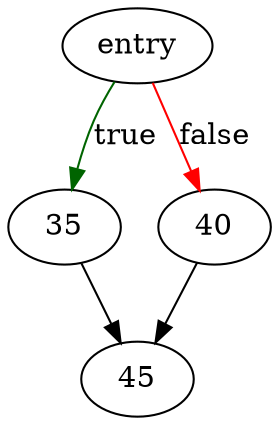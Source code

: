 digraph "btreeParseCellAdjustSizeForOverflow" {
	// Node definitions.
	3 [label=entry];
	35;
	40;
	45;

	// Edge definitions.
	3 -> 35 [
		color=darkgreen
		label=true
	];
	3 -> 40 [
		color=red
		label=false
	];
	35 -> 45;
	40 -> 45;
}